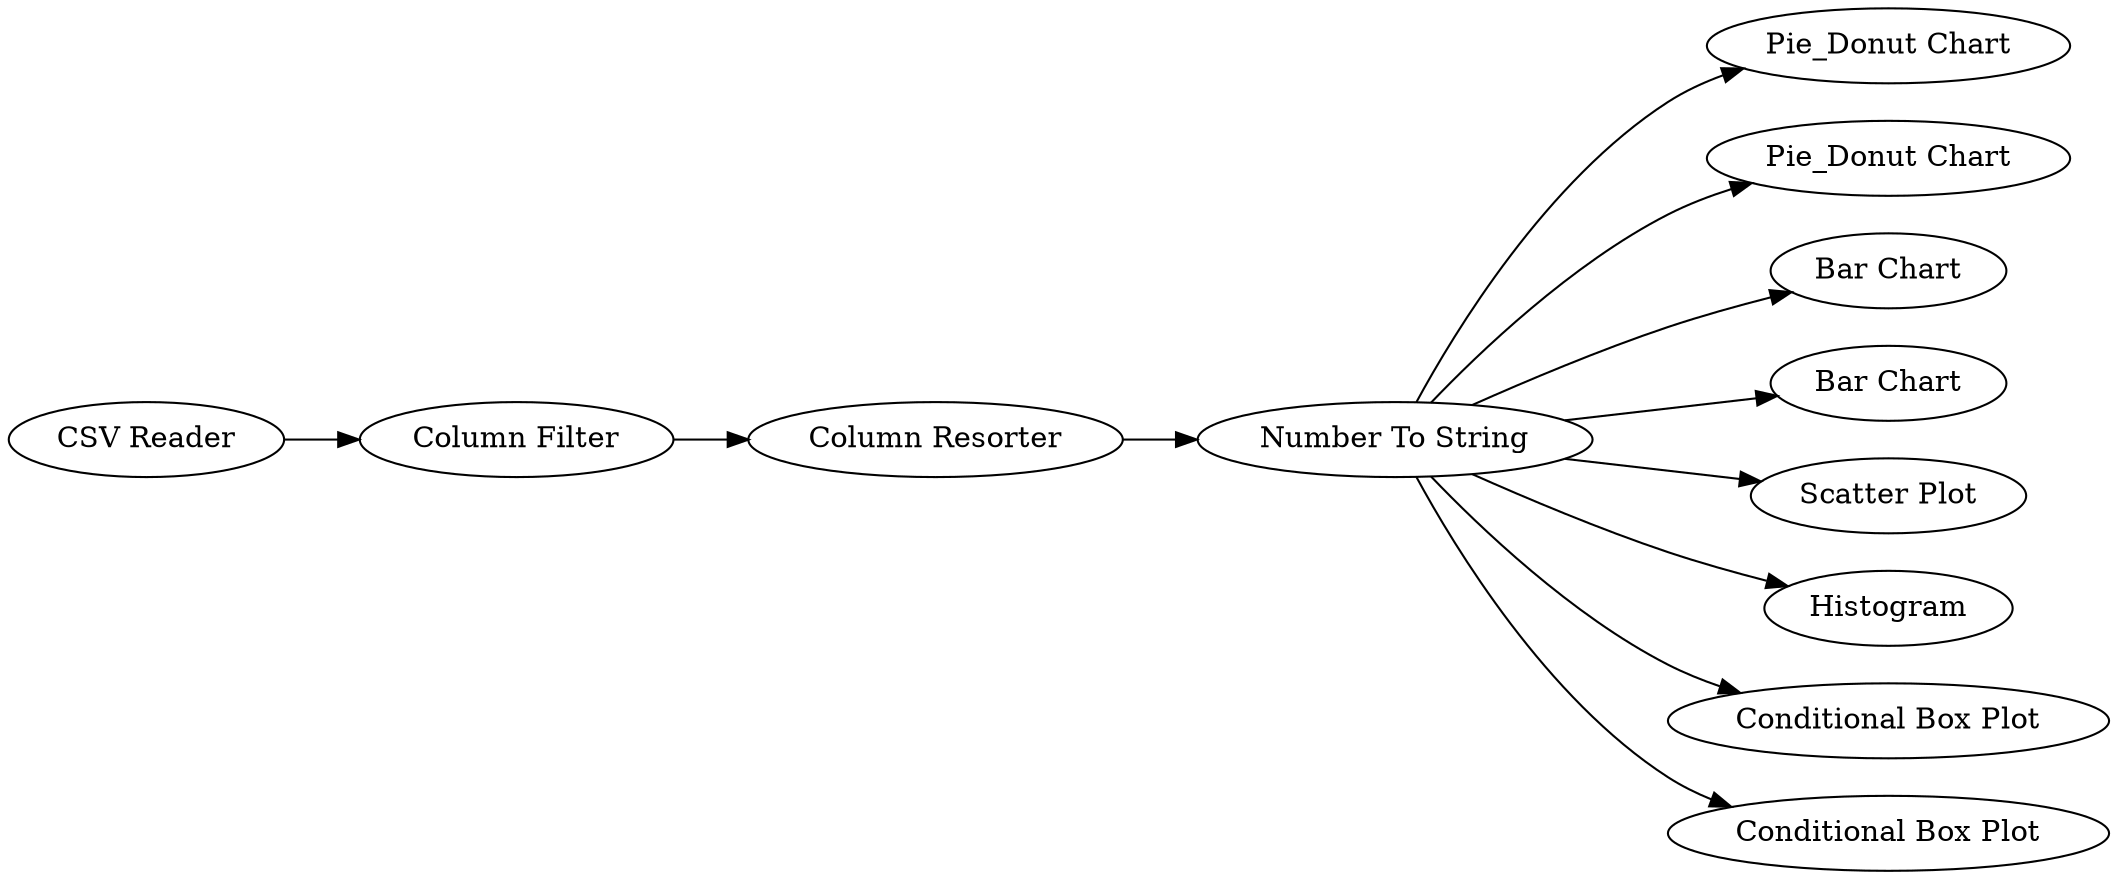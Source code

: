 digraph {
	1 [label="CSV Reader"]
	2 [label="Column Resorter"]
	3 [label="Column Filter"]
	5 [label="Number To String"]
	6 [label="Pie_Donut Chart"]
	7 [label="Pie_Donut Chart"]
	8 [label="Bar Chart"]
	9 [label="Bar Chart"]
	10 [label="Scatter Plot"]
	12 [label=Histogram]
	13 [label="Conditional Box Plot"]
	14 [label="Conditional Box Plot"]
	1 -> 3
	2 -> 5
	3 -> 2
	5 -> 7
	5 -> 6
	5 -> 13
	5 -> 12
	5 -> 14
	5 -> 9
	5 -> 8
	5 -> 10
	rankdir=LR
}
